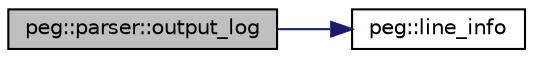 digraph "peg::parser::output_log"
{
 // LATEX_PDF_SIZE
  edge [fontname="Helvetica",fontsize="10",labelfontname="Helvetica",labelfontsize="10"];
  node [fontname="Helvetica",fontsize="10",shape=record];
  rankdir="LR";
  Node1 [label="peg::parser::output_log",height=0.2,width=0.4,color="black", fillcolor="grey75", style="filled", fontcolor="black",tooltip=" "];
  Node1 -> Node2 [color="midnightblue",fontsize="10",style="solid",fontname="Helvetica"];
  Node2 [label="peg::line_info",height=0.2,width=0.4,color="black", fillcolor="white", style="filled",URL="$namespacepeg.html#a271c917c846302e10267a6be78a28d49",tooltip=" "];
}
